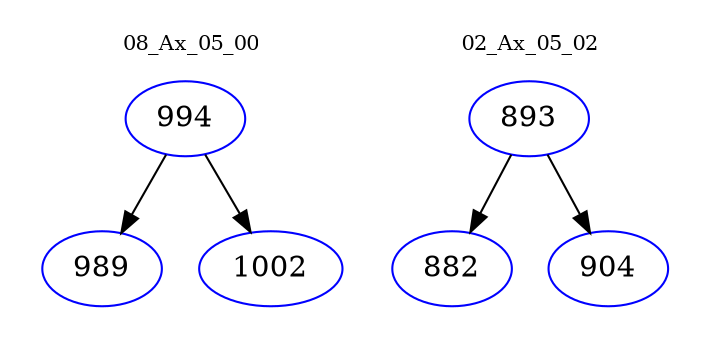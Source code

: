 digraph{
subgraph cluster_0 {
color = white
label = "08_Ax_05_00";
fontsize=10;
T0_994 [label="994", color="blue"]
T0_994 -> T0_989 [color="black"]
T0_989 [label="989", color="blue"]
T0_994 -> T0_1002 [color="black"]
T0_1002 [label="1002", color="blue"]
}
subgraph cluster_1 {
color = white
label = "02_Ax_05_02";
fontsize=10;
T1_893 [label="893", color="blue"]
T1_893 -> T1_882 [color="black"]
T1_882 [label="882", color="blue"]
T1_893 -> T1_904 [color="black"]
T1_904 [label="904", color="blue"]
}
}
